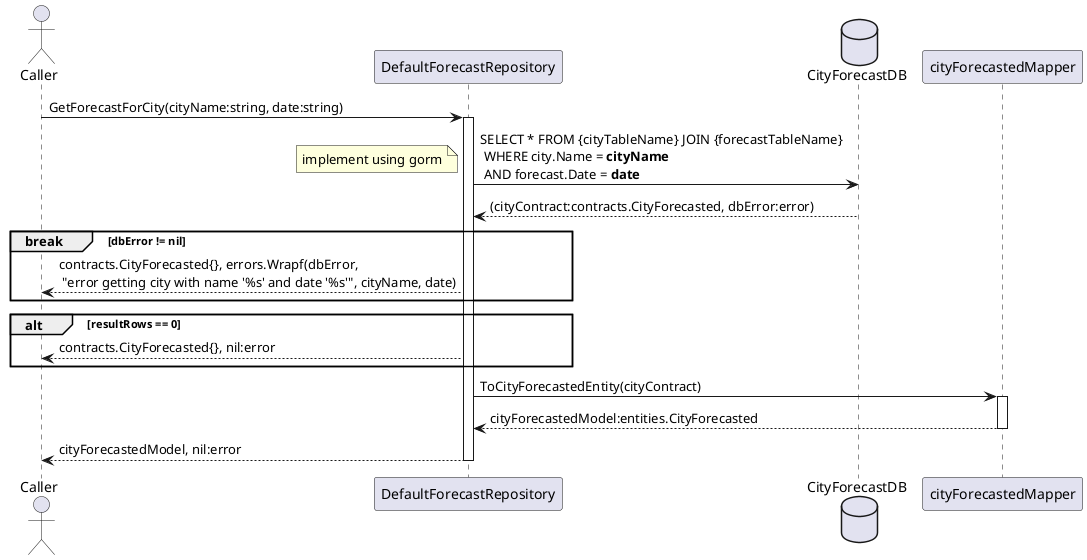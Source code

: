 @startuml

actor Caller as C
participant DefaultForecastRepository as R
database CityForecastDB as DB
participant cityForecastedMapper as M

C -> R : GetForecastForCity(cityName:string, date:string)
activate R
    R -> DB : SELECT * FROM {cityTableName} JOIN {forecastTableName}\n WHERE city.Name = **cityName**\n AND forecast.Date = **date**
    note top: implement using gorm
    R <-- DB : (cityContract:contracts.CityForecasted, dbError:error)
    break dbError != nil
        R --> C : contracts.CityForecasted{}, errors.Wrapf(dbError,\n "error getting city with name '%s' and date '%s'", cityName, date)
    end
    alt resultRows == 0
        R --> C : contracts.CityForecasted{}, nil:error
    end
    R -> M : ToCityForecastedEntity(cityContract)
    activate M
        R <-- M : cityForecastedModel:entities.CityForecasted
    deactivate
    R --> C : cityForecastedModel, nil:error
deactivate

@enduml
